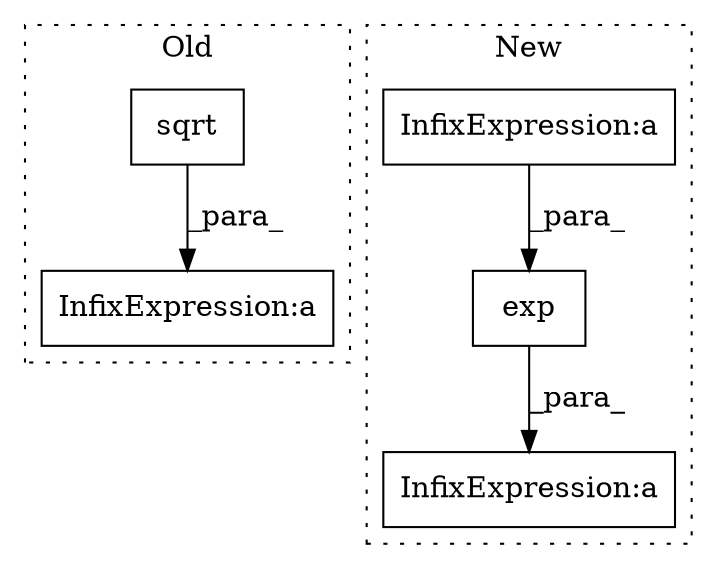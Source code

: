 digraph G {
subgraph cluster0 {
1 [label="sqrt" a="32" s="873,897" l="5,1" shape="box"];
3 [label="InfixExpression:a" a="27" s="870" l="3" shape="box"];
label = "Old";
style="dotted";
}
subgraph cluster1 {
2 [label="exp" a="32" s="867,873" l="4,1" shape="box"];
4 [label="InfixExpression:a" a="27" s="805" l="3" shape="box"];
5 [label="InfixExpression:a" a="27" s="864" l="3" shape="box"];
label = "New";
style="dotted";
}
1 -> 3 [label="_para_"];
2 -> 5 [label="_para_"];
4 -> 2 [label="_para_"];
}